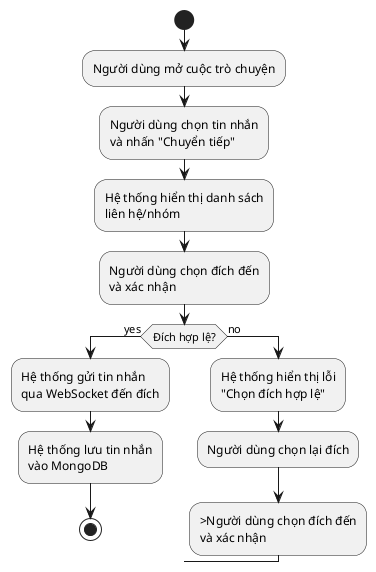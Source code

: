 @startuml
start
:Người dùng mở cuộc trò chuyện;
:Người dùng chọn tin nhắn\nvà nhấn "Chuyển tiếp";
:Hệ thống hiển thị danh sách\nliên hệ/nhóm;
:Người dùng chọn đích đến\nvà xác nhận;

if (Đích hợp lệ?) then (yes)
    :Hệ thống gửi tin nhắn\nqua WebSocket đến đích;
    :Hệ thống lưu tin nhắn\nvào MongoDB;
    stop
else (no)
    :Hệ thống hiển thị lỗi\n"Chọn đích hợp lệ";
    :Người dùng chọn lại đích;
    ->Người dùng chọn đích đến\nvà xác nhận
endif

@enduml